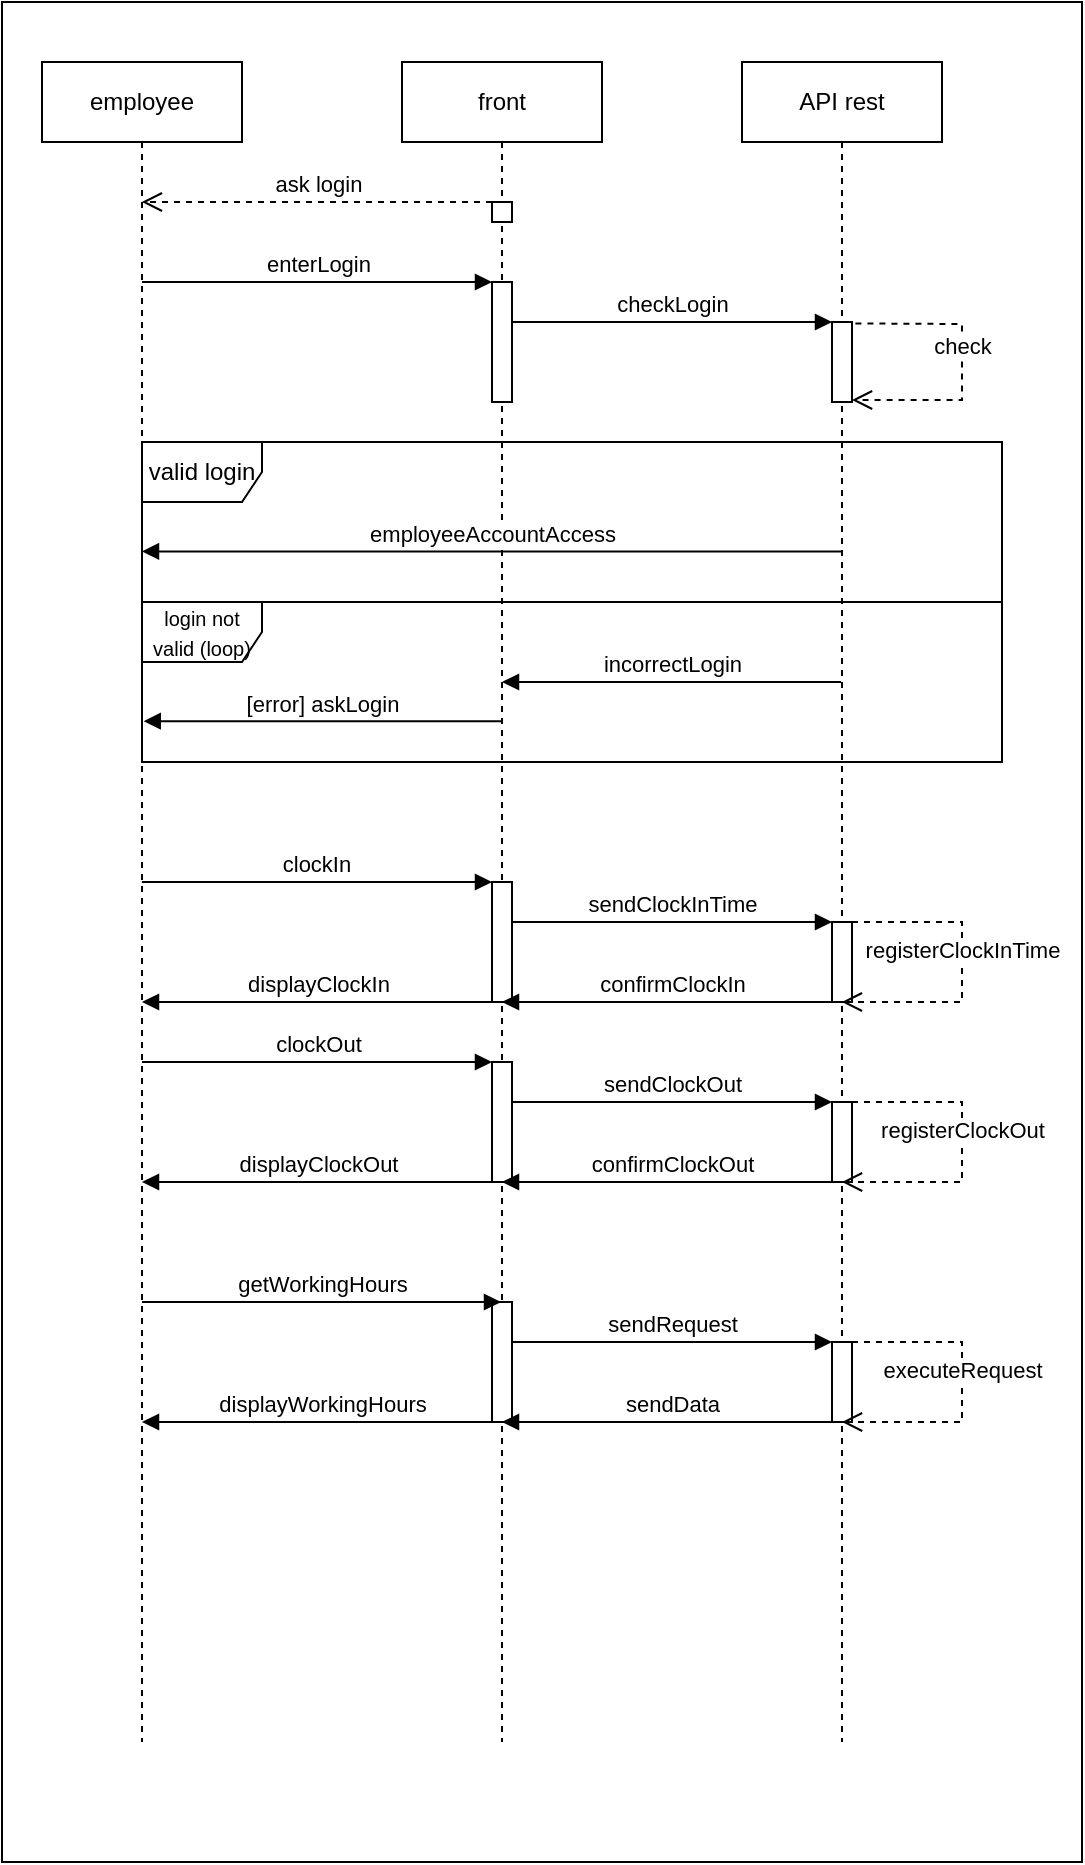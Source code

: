 <mxfile version="24.2.5" type="github">
  <diagram name="Page-1" id="2YBvvXClWsGukQMizWep">
    <mxGraphModel dx="1969" dy="878" grid="1" gridSize="10" guides="1" tooltips="1" connect="1" arrows="1" fold="1" page="1" pageScale="1" pageWidth="850" pageHeight="1100" math="0" shadow="0">
      <root>
        <mxCell id="0" />
        <mxCell id="1" parent="0" />
        <mxCell id="o4hKpUP-9SjrY5XfZ7wz-42" value="" style="rounded=0;whiteSpace=wrap;html=1;" vertex="1" parent="1">
          <mxGeometry x="140" y="130" width="540" height="930" as="geometry" />
        </mxCell>
        <mxCell id="aM9ryv3xv72pqoxQDRHE-1" value="employee" style="shape=umlLifeline;perimeter=lifelinePerimeter;whiteSpace=wrap;html=1;container=0;dropTarget=0;collapsible=0;recursiveResize=0;outlineConnect=0;portConstraint=eastwest;newEdgeStyle={&quot;edgeStyle&quot;:&quot;elbowEdgeStyle&quot;,&quot;elbow&quot;:&quot;vertical&quot;,&quot;curved&quot;:0,&quot;rounded&quot;:0};" parent="1" vertex="1">
          <mxGeometry x="160" y="160" width="100" height="840" as="geometry" />
        </mxCell>
        <mxCell id="aM9ryv3xv72pqoxQDRHE-5" value="front" style="shape=umlLifeline;perimeter=lifelinePerimeter;whiteSpace=wrap;html=1;container=0;dropTarget=0;collapsible=0;recursiveResize=0;outlineConnect=0;portConstraint=eastwest;newEdgeStyle={&quot;edgeStyle&quot;:&quot;elbowEdgeStyle&quot;,&quot;elbow&quot;:&quot;vertical&quot;,&quot;curved&quot;:0,&quot;rounded&quot;:0};" parent="1" vertex="1">
          <mxGeometry x="340" y="160" width="100" height="840" as="geometry" />
        </mxCell>
        <mxCell id="aM9ryv3xv72pqoxQDRHE-6" value="" style="html=1;points=[];perimeter=orthogonalPerimeter;outlineConnect=0;targetShapes=umlLifeline;portConstraint=eastwest;newEdgeStyle={&quot;edgeStyle&quot;:&quot;elbowEdgeStyle&quot;,&quot;elbow&quot;:&quot;vertical&quot;,&quot;curved&quot;:0,&quot;rounded&quot;:0};" parent="aM9ryv3xv72pqoxQDRHE-5" vertex="1">
          <mxGeometry x="45" y="110" width="10" height="60" as="geometry" />
        </mxCell>
        <mxCell id="o4hKpUP-9SjrY5XfZ7wz-27" value="" style="html=1;points=[];perimeter=orthogonalPerimeter;outlineConnect=0;targetShapes=umlLifeline;portConstraint=eastwest;newEdgeStyle={&quot;edgeStyle&quot;:&quot;elbowEdgeStyle&quot;,&quot;elbow&quot;:&quot;vertical&quot;,&quot;curved&quot;:0,&quot;rounded&quot;:0};" vertex="1" parent="aM9ryv3xv72pqoxQDRHE-5">
          <mxGeometry x="45" y="410" width="10" height="60" as="geometry" />
        </mxCell>
        <mxCell id="o4hKpUP-9SjrY5XfZ7wz-34" value="" style="html=1;points=[];perimeter=orthogonalPerimeter;outlineConnect=0;targetShapes=umlLifeline;portConstraint=eastwest;newEdgeStyle={&quot;edgeStyle&quot;:&quot;elbowEdgeStyle&quot;,&quot;elbow&quot;:&quot;vertical&quot;,&quot;curved&quot;:0,&quot;rounded&quot;:0};" vertex="1" parent="aM9ryv3xv72pqoxQDRHE-5">
          <mxGeometry x="45" y="500" width="10" height="60" as="geometry" />
        </mxCell>
        <mxCell id="aM9ryv3xv72pqoxQDRHE-7" value="enterLogin" style="html=1;verticalAlign=bottom;endArrow=block;edgeStyle=elbowEdgeStyle;elbow=vertical;curved=0;rounded=0;" parent="1" source="aM9ryv3xv72pqoxQDRHE-1" target="aM9ryv3xv72pqoxQDRHE-6" edge="1">
          <mxGeometry relative="1" as="geometry">
            <mxPoint x="215" y="270" as="sourcePoint" />
            <Array as="points">
              <mxPoint x="300" y="270" />
            </Array>
          </mxGeometry>
        </mxCell>
        <mxCell id="o4hKpUP-9SjrY5XfZ7wz-3" value="API rest" style="shape=umlLifeline;perimeter=lifelinePerimeter;whiteSpace=wrap;html=1;container=1;dropTarget=0;collapsible=0;recursiveResize=0;outlineConnect=0;portConstraint=eastwest;newEdgeStyle={&quot;curved&quot;:0,&quot;rounded&quot;:0};" vertex="1" parent="1">
          <mxGeometry x="510" y="160" width="100" height="840" as="geometry" />
        </mxCell>
        <mxCell id="o4hKpUP-9SjrY5XfZ7wz-14" value="" style="html=1;points=[[0,0,0,0,5],[0,1,0,0,-5],[1,0,0,0,5],[1,1,0,0,-5]];perimeter=orthogonalPerimeter;outlineConnect=0;targetShapes=umlLifeline;portConstraint=eastwest;newEdgeStyle={&quot;curved&quot;:0,&quot;rounded&quot;:0};" vertex="1" parent="o4hKpUP-9SjrY5XfZ7wz-3">
          <mxGeometry x="45" y="130" width="10" height="40" as="geometry" />
        </mxCell>
        <mxCell id="o4hKpUP-9SjrY5XfZ7wz-19" value="check" style="html=1;verticalAlign=bottom;endArrow=open;dashed=1;endSize=8;curved=0;rounded=0;exitX=1.171;exitY=0.018;exitDx=0;exitDy=0;exitPerimeter=0;" edge="1" parent="o4hKpUP-9SjrY5XfZ7wz-3" source="o4hKpUP-9SjrY5XfZ7wz-14" target="o4hKpUP-9SjrY5XfZ7wz-14">
          <mxGeometry relative="1" as="geometry">
            <mxPoint x="-90" y="200" as="sourcePoint" />
            <mxPoint x="110" y="200" as="targetPoint" />
            <Array as="points">
              <mxPoint x="110" y="131" />
            </Array>
          </mxGeometry>
        </mxCell>
        <mxCell id="o4hKpUP-9SjrY5XfZ7wz-29" value="" style="html=1;points=[[0,0,0,0,5],[0,1,0,0,-5],[1,0,0,0,5],[1,1,0,0,-5]];perimeter=orthogonalPerimeter;outlineConnect=0;targetShapes=umlLifeline;portConstraint=eastwest;newEdgeStyle={&quot;curved&quot;:0,&quot;rounded&quot;:0};" vertex="1" parent="o4hKpUP-9SjrY5XfZ7wz-3">
          <mxGeometry x="45" y="430" width="10" height="40" as="geometry" />
        </mxCell>
        <mxCell id="o4hKpUP-9SjrY5XfZ7wz-31" value="registerClockInTime" style="html=1;verticalAlign=bottom;endArrow=open;dashed=1;endSize=8;curved=0;rounded=0;" edge="1" parent="o4hKpUP-9SjrY5XfZ7wz-3" source="o4hKpUP-9SjrY5XfZ7wz-29">
          <mxGeometry relative="1" as="geometry">
            <mxPoint x="75.07" y="470" as="sourcePoint" />
            <mxPoint x="49.929" y="470" as="targetPoint" />
            <Array as="points">
              <mxPoint x="110" y="430" />
              <mxPoint x="110" y="470" />
              <mxPoint x="100" y="470" />
            </Array>
          </mxGeometry>
        </mxCell>
        <mxCell id="o4hKpUP-9SjrY5XfZ7wz-37" value="" style="html=1;points=[[0,0,0,0,5],[0,1,0,0,-5],[1,0,0,0,5],[1,1,0,0,-5]];perimeter=orthogonalPerimeter;outlineConnect=0;targetShapes=umlLifeline;portConstraint=eastwest;newEdgeStyle={&quot;curved&quot;:0,&quot;rounded&quot;:0};" vertex="1" parent="o4hKpUP-9SjrY5XfZ7wz-3">
          <mxGeometry x="45" y="520" width="10" height="40" as="geometry" />
        </mxCell>
        <mxCell id="o4hKpUP-9SjrY5XfZ7wz-40" value="registerClockOut" style="html=1;verticalAlign=bottom;endArrow=open;dashed=1;endSize=8;curved=0;rounded=0;" edge="1" parent="o4hKpUP-9SjrY5XfZ7wz-3">
          <mxGeometry relative="1" as="geometry">
            <mxPoint x="55" y="520" as="sourcePoint" />
            <mxPoint x="50" y="560" as="targetPoint" />
            <Array as="points">
              <mxPoint x="110" y="520" />
              <mxPoint x="110" y="560" />
              <mxPoint x="100" y="560" />
            </Array>
          </mxGeometry>
        </mxCell>
        <mxCell id="o4hKpUP-9SjrY5XfZ7wz-44" value="" style="html=1;points=[[0,0,0,0,5],[0,1,0,0,-5],[1,0,0,0,5],[1,1,0,0,-5]];perimeter=orthogonalPerimeter;outlineConnect=0;targetShapes=umlLifeline;portConstraint=eastwest;newEdgeStyle={&quot;curved&quot;:0,&quot;rounded&quot;:0};" vertex="1" parent="o4hKpUP-9SjrY5XfZ7wz-3">
          <mxGeometry x="-125" y="620" width="10" height="60" as="geometry" />
        </mxCell>
        <mxCell id="o4hKpUP-9SjrY5XfZ7wz-45" value="" style="html=1;points=[[0,0,0,0,5],[0,1,0,0,-5],[1,0,0,0,5],[1,1,0,0,-5]];perimeter=orthogonalPerimeter;outlineConnect=0;targetShapes=umlLifeline;portConstraint=eastwest;newEdgeStyle={&quot;curved&quot;:0,&quot;rounded&quot;:0};" vertex="1" parent="o4hKpUP-9SjrY5XfZ7wz-3">
          <mxGeometry x="45" y="640" width="10" height="40" as="geometry" />
        </mxCell>
        <mxCell id="o4hKpUP-9SjrY5XfZ7wz-48" value="executeRequest" style="html=1;verticalAlign=bottom;endArrow=open;dashed=1;endSize=8;curved=0;rounded=0;" edge="1" parent="o4hKpUP-9SjrY5XfZ7wz-3">
          <mxGeometry relative="1" as="geometry">
            <mxPoint x="55" y="640" as="sourcePoint" />
            <mxPoint x="50" y="680" as="targetPoint" />
            <Array as="points">
              <mxPoint x="110" y="640" />
              <mxPoint x="110" y="680" />
              <mxPoint x="100" y="680" />
            </Array>
          </mxGeometry>
        </mxCell>
        <mxCell id="o4hKpUP-9SjrY5XfZ7wz-12" value="ask login" style="html=1;verticalAlign=bottom;endArrow=open;dashed=1;endSize=8;curved=0;rounded=0;" edge="1" parent="1" source="o4hKpUP-9SjrY5XfZ7wz-13">
          <mxGeometry relative="1" as="geometry">
            <mxPoint x="389.5" y="230" as="sourcePoint" />
            <mxPoint x="209.929" y="230" as="targetPoint" />
          </mxGeometry>
        </mxCell>
        <mxCell id="o4hKpUP-9SjrY5XfZ7wz-16" value="" style="html=1;verticalAlign=bottom;endArrow=open;dashed=1;endSize=8;curved=0;rounded=0;" edge="1" parent="1" target="o4hKpUP-9SjrY5XfZ7wz-13">
          <mxGeometry relative="1" as="geometry">
            <mxPoint x="389.5" y="230" as="sourcePoint" />
            <mxPoint x="209.929" y="230" as="targetPoint" />
          </mxGeometry>
        </mxCell>
        <mxCell id="o4hKpUP-9SjrY5XfZ7wz-13" value="" style="html=1;points=[];perimeter=orthogonalPerimeter;outlineConnect=0;targetShapes=umlLifeline;portConstraint=eastwest;newEdgeStyle={&quot;edgeStyle&quot;:&quot;elbowEdgeStyle&quot;,&quot;elbow&quot;:&quot;vertical&quot;,&quot;curved&quot;:0,&quot;rounded&quot;:0};" vertex="1" parent="1">
          <mxGeometry x="385" y="230" width="10" height="10" as="geometry" />
        </mxCell>
        <mxCell id="o4hKpUP-9SjrY5XfZ7wz-18" value="checkLogin" style="html=1;verticalAlign=bottom;endArrow=block;edgeStyle=elbowEdgeStyle;elbow=vertical;curved=0;rounded=0;" edge="1" parent="1" target="o4hKpUP-9SjrY5XfZ7wz-14">
          <mxGeometry relative="1" as="geometry">
            <mxPoint x="395" y="290" as="sourcePoint" />
            <Array as="points">
              <mxPoint x="480" y="290" />
            </Array>
            <mxPoint x="530" y="290" as="targetPoint" />
          </mxGeometry>
        </mxCell>
        <mxCell id="o4hKpUP-9SjrY5XfZ7wz-21" value="valid login" style="shape=umlFrame;whiteSpace=wrap;html=1;pointerEvents=0;" vertex="1" parent="1">
          <mxGeometry x="210" y="350" width="430" height="80" as="geometry" />
        </mxCell>
        <mxCell id="o4hKpUP-9SjrY5XfZ7wz-23" value="employeeAccountAccess" style="html=1;verticalAlign=bottom;endArrow=block;curved=0;rounded=0;" edge="1" parent="1">
          <mxGeometry width="80" relative="1" as="geometry">
            <mxPoint x="559.57" y="404.71" as="sourcePoint" />
            <mxPoint x="209.999" y="404.71" as="targetPoint" />
          </mxGeometry>
        </mxCell>
        <mxCell id="o4hKpUP-9SjrY5XfZ7wz-24" value="&lt;font style=&quot;font-size: 10px;&quot;&gt;login not valid (loop)&lt;/font&gt;" style="shape=umlFrame;whiteSpace=wrap;html=1;pointerEvents=0;" vertex="1" parent="1">
          <mxGeometry x="210" y="430" width="430" height="80" as="geometry" />
        </mxCell>
        <mxCell id="o4hKpUP-9SjrY5XfZ7wz-25" value="incorrectLogin" style="html=1;verticalAlign=bottom;endArrow=block;curved=0;rounded=0;" edge="1" parent="1" source="o4hKpUP-9SjrY5XfZ7wz-3">
          <mxGeometry width="80" relative="1" as="geometry">
            <mxPoint x="530" y="470" as="sourcePoint" />
            <mxPoint x="390" y="470" as="targetPoint" />
          </mxGeometry>
        </mxCell>
        <mxCell id="o4hKpUP-9SjrY5XfZ7wz-26" value="[error] askLogin" style="html=1;verticalAlign=bottom;endArrow=block;curved=0;rounded=0;entryX=0.002;entryY=0.745;entryDx=0;entryDy=0;entryPerimeter=0;" edge="1" parent="1" source="aM9ryv3xv72pqoxQDRHE-5" target="o4hKpUP-9SjrY5XfZ7wz-24">
          <mxGeometry width="80" relative="1" as="geometry">
            <mxPoint x="379.57" y="489.71" as="sourcePoint" />
            <mxPoint x="230" y="490" as="targetPoint" />
          </mxGeometry>
        </mxCell>
        <mxCell id="o4hKpUP-9SjrY5XfZ7wz-28" value="clockIn" style="html=1;verticalAlign=bottom;endArrow=block;edgeStyle=elbowEdgeStyle;elbow=vertical;curved=0;rounded=0;" edge="1" target="o4hKpUP-9SjrY5XfZ7wz-27" parent="1">
          <mxGeometry relative="1" as="geometry">
            <mxPoint x="209.929" y="570" as="sourcePoint" />
            <Array as="points">
              <mxPoint x="300" y="570" />
            </Array>
          </mxGeometry>
        </mxCell>
        <mxCell id="o4hKpUP-9SjrY5XfZ7wz-30" value="sendClockInTime" style="html=1;verticalAlign=bottom;endArrow=block;edgeStyle=elbowEdgeStyle;elbow=vertical;curved=0;rounded=0;" edge="1" target="o4hKpUP-9SjrY5XfZ7wz-29" parent="1">
          <mxGeometry relative="1" as="geometry">
            <mxPoint x="395" y="590" as="sourcePoint" />
            <Array as="points">
              <mxPoint x="480" y="590" />
            </Array>
            <mxPoint x="530" y="590" as="targetPoint" />
          </mxGeometry>
        </mxCell>
        <mxCell id="o4hKpUP-9SjrY5XfZ7wz-32" value="confirmClockIn" style="html=1;verticalAlign=bottom;endArrow=block;curved=0;rounded=0;" edge="1" parent="1">
          <mxGeometry width="80" relative="1" as="geometry">
            <mxPoint x="560" y="630" as="sourcePoint" />
            <mxPoint x="390" y="630" as="targetPoint" />
          </mxGeometry>
        </mxCell>
        <mxCell id="o4hKpUP-9SjrY5XfZ7wz-33" value="displayClockIn" style="html=1;verticalAlign=bottom;endArrow=block;curved=0;rounded=0;" edge="1" parent="1" source="o4hKpUP-9SjrY5XfZ7wz-27">
          <mxGeometry width="80" relative="1" as="geometry">
            <mxPoint x="380" y="630" as="sourcePoint" />
            <mxPoint x="210" y="630" as="targetPoint" />
          </mxGeometry>
        </mxCell>
        <mxCell id="o4hKpUP-9SjrY5XfZ7wz-35" value="clockOut" style="html=1;verticalAlign=bottom;endArrow=block;edgeStyle=elbowEdgeStyle;elbow=vertical;curved=0;rounded=0;" edge="1" target="o4hKpUP-9SjrY5XfZ7wz-34" parent="1">
          <mxGeometry relative="1" as="geometry">
            <mxPoint x="210" y="660" as="sourcePoint" />
            <Array as="points">
              <mxPoint x="300" y="660" />
            </Array>
          </mxGeometry>
        </mxCell>
        <mxCell id="o4hKpUP-9SjrY5XfZ7wz-36" value="displayClockOut" style="html=1;verticalAlign=bottom;endArrow=block;curved=0;rounded=0;" edge="1" source="o4hKpUP-9SjrY5XfZ7wz-34" parent="1">
          <mxGeometry width="80" relative="1" as="geometry">
            <mxPoint x="380" y="720" as="sourcePoint" />
            <mxPoint x="210" y="720" as="targetPoint" />
          </mxGeometry>
        </mxCell>
        <mxCell id="o4hKpUP-9SjrY5XfZ7wz-38" value="sendClockOut" style="html=1;verticalAlign=bottom;endArrow=block;edgeStyle=elbowEdgeStyle;elbow=vertical;curved=0;rounded=0;" edge="1" target="o4hKpUP-9SjrY5XfZ7wz-37" parent="1">
          <mxGeometry relative="1" as="geometry">
            <mxPoint x="395" y="680" as="sourcePoint" />
            <Array as="points">
              <mxPoint x="480" y="680" />
            </Array>
            <mxPoint x="530" y="680" as="targetPoint" />
          </mxGeometry>
        </mxCell>
        <mxCell id="o4hKpUP-9SjrY5XfZ7wz-39" value="confirmClockOut" style="html=1;verticalAlign=bottom;endArrow=block;curved=0;rounded=0;" edge="1" parent="1">
          <mxGeometry width="80" relative="1" as="geometry">
            <mxPoint x="560" y="720" as="sourcePoint" />
            <mxPoint x="390" y="720" as="targetPoint" />
          </mxGeometry>
        </mxCell>
        <mxCell id="o4hKpUP-9SjrY5XfZ7wz-43" value="getWorkingHours" style="html=1;verticalAlign=bottom;endArrow=block;edgeStyle=elbowEdgeStyle;elbow=vertical;curved=0;rounded=0;" edge="1" parent="1" target="aM9ryv3xv72pqoxQDRHE-5">
          <mxGeometry relative="1" as="geometry">
            <mxPoint x="210" y="780" as="sourcePoint" />
            <Array as="points">
              <mxPoint x="300" y="780" />
            </Array>
            <mxPoint x="385" y="780" as="targetPoint" />
          </mxGeometry>
        </mxCell>
        <mxCell id="o4hKpUP-9SjrY5XfZ7wz-46" value="sendRequest" style="html=1;verticalAlign=bottom;endArrow=block;edgeStyle=elbowEdgeStyle;elbow=vertical;curved=0;rounded=0;" edge="1" target="o4hKpUP-9SjrY5XfZ7wz-45" parent="1">
          <mxGeometry relative="1" as="geometry">
            <mxPoint x="395" y="800" as="sourcePoint" />
            <Array as="points">
              <mxPoint x="480" y="800" />
            </Array>
            <mxPoint x="530" y="800" as="targetPoint" />
          </mxGeometry>
        </mxCell>
        <mxCell id="o4hKpUP-9SjrY5XfZ7wz-47" value="sendData" style="html=1;verticalAlign=bottom;endArrow=block;curved=0;rounded=0;" edge="1" parent="1">
          <mxGeometry width="80" relative="1" as="geometry">
            <mxPoint x="560" y="840" as="sourcePoint" />
            <mxPoint x="390" y="840" as="targetPoint" />
          </mxGeometry>
        </mxCell>
        <mxCell id="o4hKpUP-9SjrY5XfZ7wz-49" value="displayWorkingHours" style="html=1;verticalAlign=bottom;endArrow=block;curved=0;rounded=0;" edge="1" parent="1" target="aM9ryv3xv72pqoxQDRHE-1">
          <mxGeometry width="80" relative="1" as="geometry">
            <mxPoint x="390" y="840" as="sourcePoint" />
            <mxPoint x="220" y="840" as="targetPoint" />
          </mxGeometry>
        </mxCell>
      </root>
    </mxGraphModel>
  </diagram>
</mxfile>
